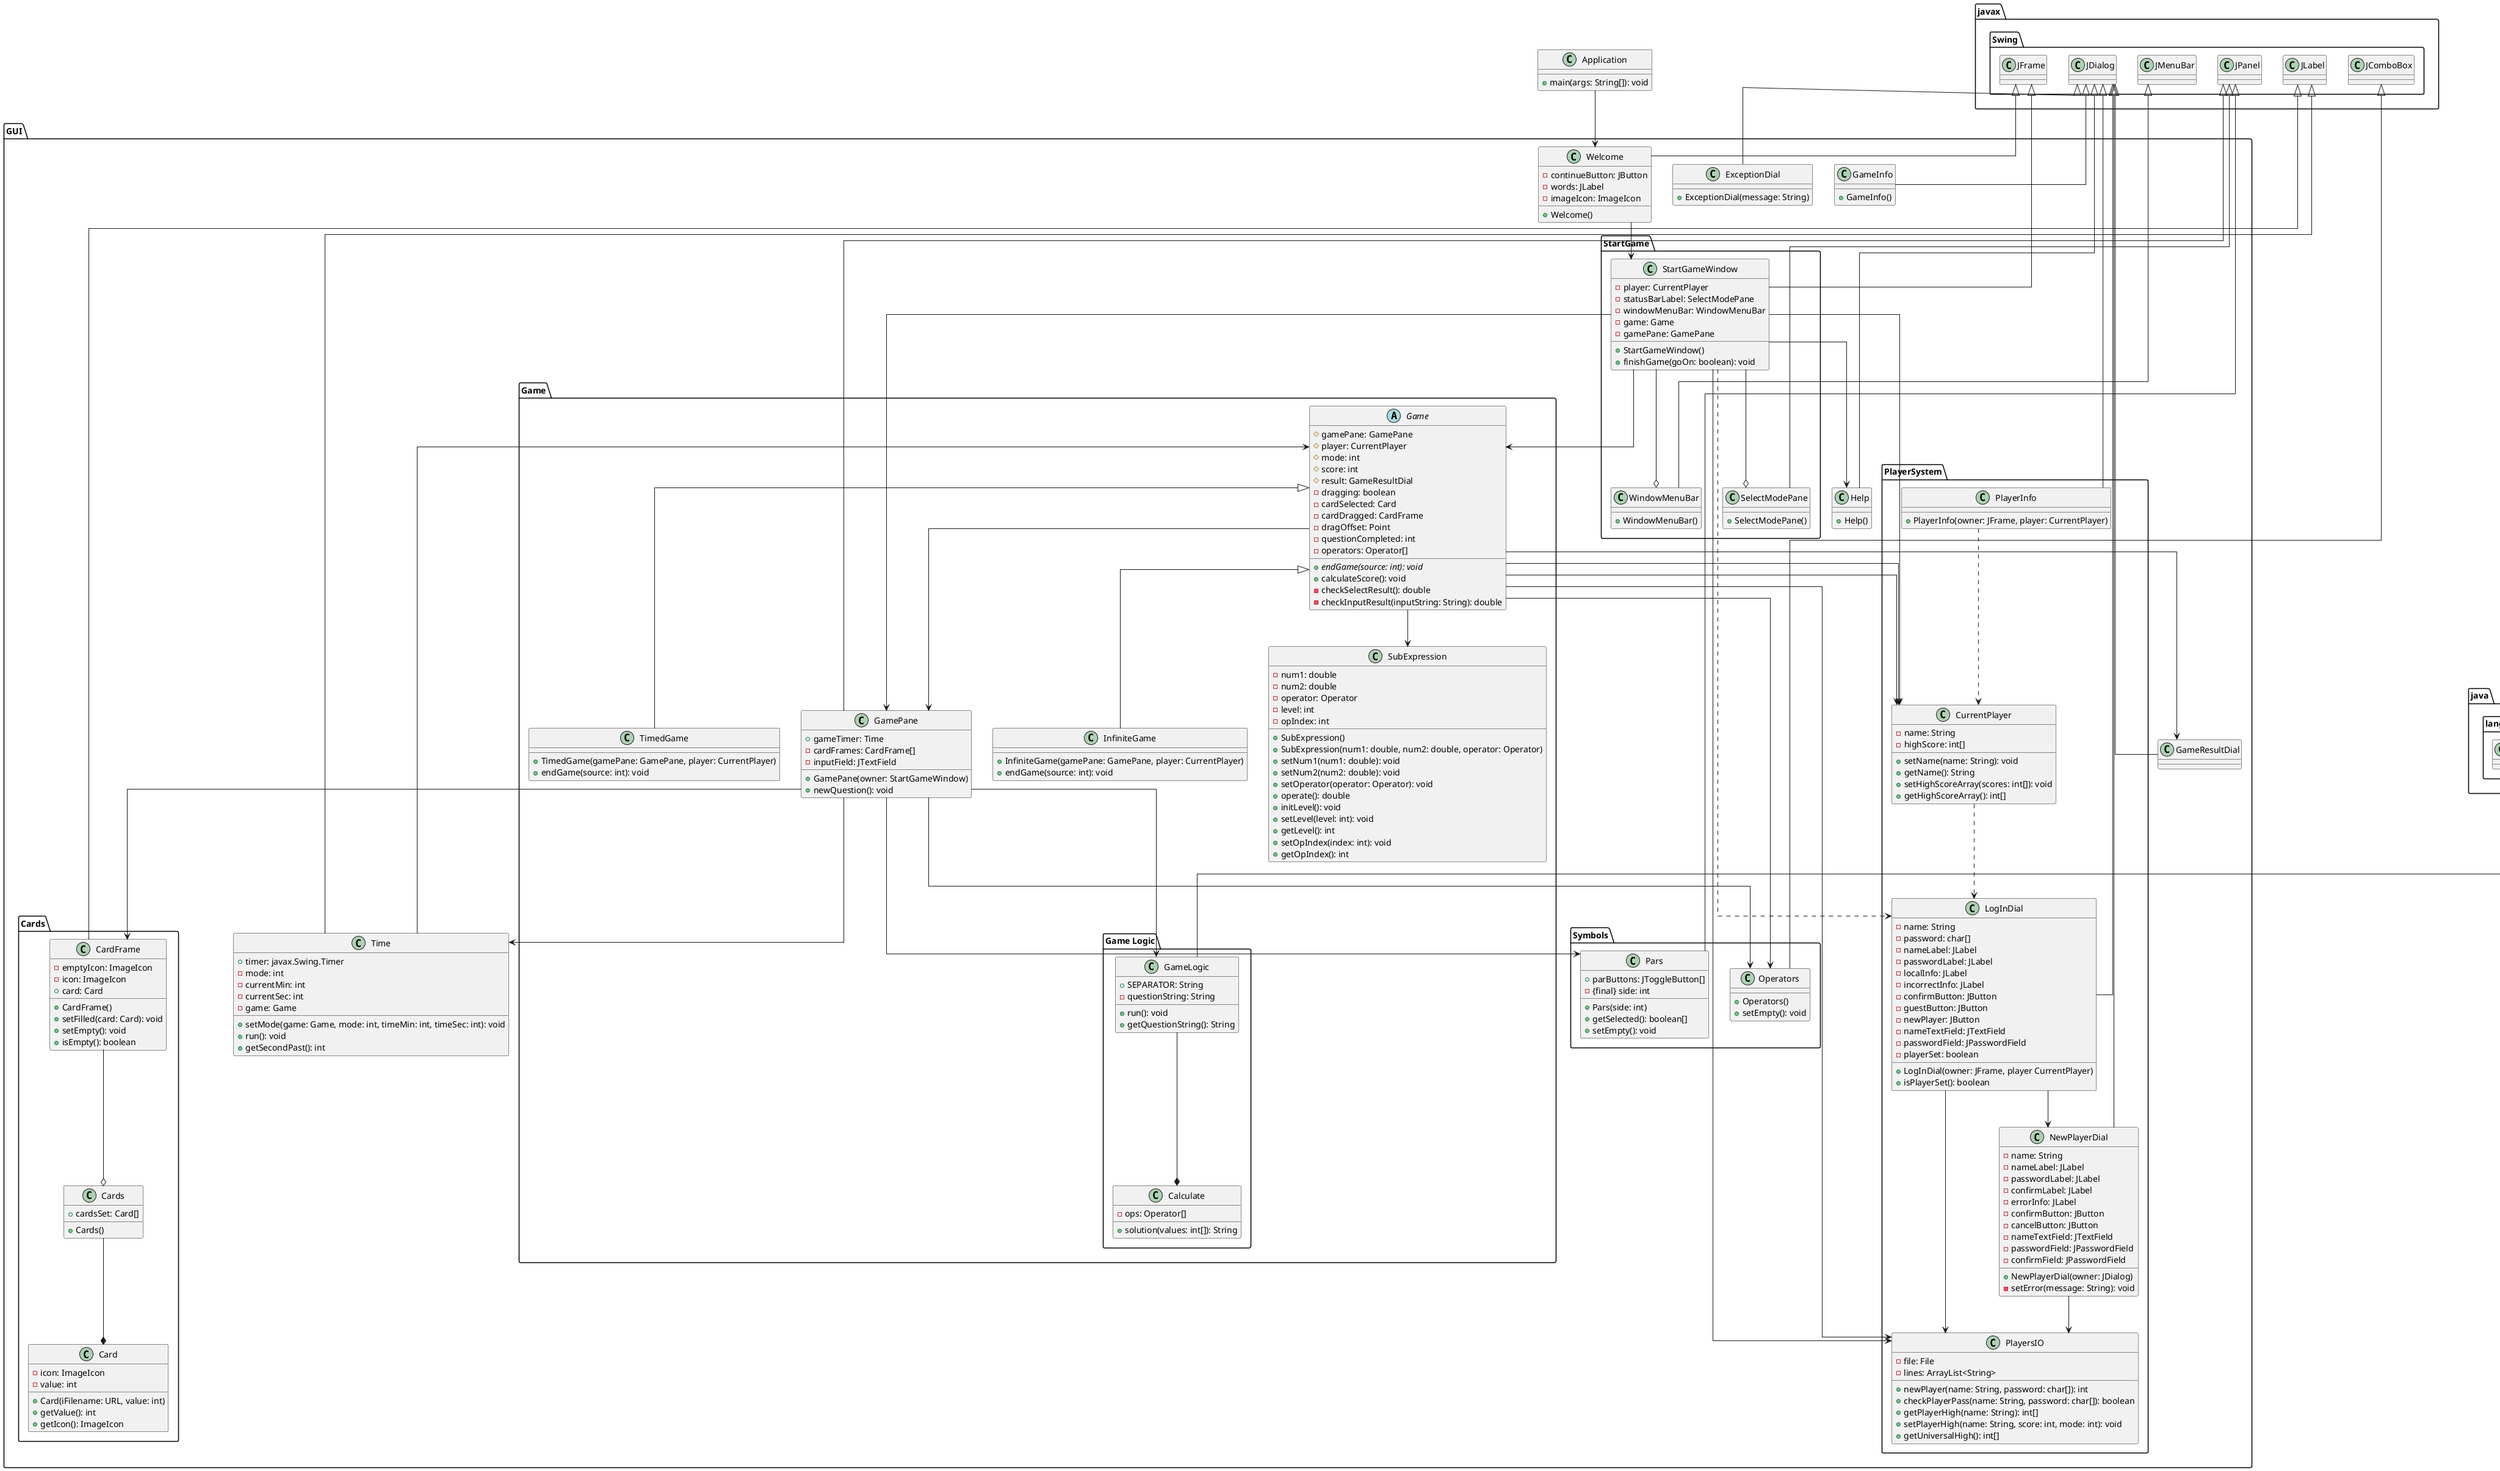 @startuml
skinparam linetype ortho

class Application {
    +main(args: String[]): void
}

package "javax.Swing"{
class JLabel
class JFrame
class JDialog
class JPanel
class JComboBox
}
class java.lang.Thread

package "GUI" {
package "PlayerSystem" {
    class CurrentPlayer {
        -name: String
        -highScore: int[]
        +setName(name: String): void
        +getName(): String
        +setHighScoreArray(scores: int[]): void
        +getHighScoreArray(): int[]
    }
    class PlayersIO {
        -file: File
        -lines: ArrayList<String>
        +newPlayer(name: String, password: char[]): int
        +checkPlayerPass(name: String, password: char[]): boolean
        +getPlayerHigh(name: String): int[]
        +setPlayerHigh(name: String, score: int, mode: int): void
        +getUniversalHigh(): int[]
    }
    class LogInDial extends javax.Swing.JDialog{
        -name: String
        -password: char[]
        -nameLabel: JLabel
        -passwordLabel: JLabel
        -localInfo: JLabel
        -incorrectInfo: JLabel
        -confirmButton: JButton
        -guestButton: JButton
        -newPlayer: JButton
        -nameTextField: JTextField
        -passwordField: JPasswordField
        -playerSet: boolean
        +LogInDial(owner: JFrame, player CurrentPlayer)
        +isPlayerSet(): boolean
    }

    class NewPlayerDial extends javax.Swing.JDialog{
        -name: String
        -nameLabel: JLabel
        -passwordLabel: JLabel
        -confirmLabel: JLabel
        -errorInfo: JLabel
        -confirmButton: JButton
        -cancelButton: JButton
        -nameTextField: JTextField
        -passwordField: JPasswordField
        -confirmField: JPasswordField
        +NewPlayerDial(owner: JDialog)
        -setError(message: String): void
}
    class PlayerInfo extends javax.Swing.JDialog{
    +PlayerInfo(owner: JFrame, player: CurrentPlayer)
    }
    LogInDial --> PlayersIO
    CurrentPlayer ..> LogInDial
    LogInDial --> NewPlayerDial
    NewPlayerDial --> PlayersIO
    PlayerInfo ..> CurrentPlayer

}
    package "StartGame"{
    class StartGameWindow extends javax.Swing.JFrame {
            -player: CurrentPlayer
            -statusBarLabel: SelectModePane
            -windowMenuBar: WindowMenuBar
            -game: Game
            -gamePane: GamePane
            +StartGameWindow()
            +finishGame(goOn: boolean): void
        }
    class SelectModePane extends javax.Swing.JPanel{
        +SelectModePane()
    }
    class WindowMenuBar extends javax.Swing.JMenuBar{
        +WindowMenuBar()
    }
    StartGameWindow --o SelectModePane
    StartGameWindow --o WindowMenuBar
}
    package "Cards" {
        class Cards {
            +cardsSet: Card[]
            +Cards()
        }

        class Card {
            -icon: ImageIcon
            -value: int
            +Card(iFilename: URL, value: int)
            +getValue(): int
            +getIcon(): ImageIcon
        }

        class CardFrame extends javax.Swing.JLabel {
            -emptyIcon: ImageIcon
            -icon: ImageIcon
            +card: Card
            +CardFrame()
            +setFilled(card: Card): void
            +setEmpty(): void
            +isEmpty(): boolean
        }
        CardFrame --o Cards
        Cards --* Card
    }

    package "Game"{
        package "Game Logic" {
            class GameLogic extends java.lang.Thread {
                            +SEPARATOR: String
                            -questionString: String
                            +run(): void
                            +getQuestionString(): String
                        }
            class Calculate {
                -ops: Operator[]
                +solution(values: int[]): String
                }
        }
            abstract class Game {
                #gamePane: GamePane
                #player: CurrentPlayer
                #mode: int
                #score: int
                #result: GameResultDial
                -dragging: boolean
                -cardSelected: Card
                -cardDragged: CardFrame
                -dragOffset: Point
                -questionCompleted: int
                -operators: Operator[]
                +{abstract}endGame(source: int): void
                +calculateScore(): void
                -checkSelectResult(): double
                -checkInputResult(inputString: String): double
            }

            class TimedGame extends Game {
                +TimedGame(gamePane: GamePane, player: CurrentPlayer)
                +endGame(source: int): void
            }

            class InfiniteGame extends Game {
                +InfiniteGame(gamePane: GamePane, player: CurrentPlayer)
                +endGame(source: int): void
            }

            class GamePane extends javax.Swing.JPanel {
                +gameTimer: Time
                -cardFrames: CardFrame[]
                -inputField: JTextField
                +GamePane(owner: StartGameWindow)
                +newQuestion(): void
            }

            class SubExpression {
                -num1: double
                -num2: double
                -operator: Operator
                -level: int
                -opIndex: int
                +SubExpression()
                +SubExpression(num1: double, num2: double, operator: Operator)
                +setNum1(num1: double): void
                +setNum2(num2: double): void
                +setOperator(operator: Operator): void
                +operate(): double
                +initLevel(): void
                +setLevel(level: int): void
                +getLevel(): int
                +setOpIndex(index: int): void
                +getOpIndex(): int
            }



    GUI.Game.Game --> GUI.GameResultDial
    GUI.Game.Game --> GamePane
    GUI.Game.Game --> CurrentPlayer
    GUI.Game.Game --> PlayersIO
    GUI.Game.Game --> GUI.Symbols.Operators
    GUI.Game.Game --> GUI.Game.SubExpression
    }

    class Welcome extends javax.Swing.JFrame {
        -continueButton: JButton
        -words: JLabel
        -imageIcon: ImageIcon
        +Welcome()
    }



    class GameResultDial extends javax.Swing.JDialog
    class GameInfo extends javax.Swing.JDialog{
        +GameInfo()
    }
    class Help extends javax.Swing.JDialog{
        +Help()
    }
    StartGameWindow --> GUI.Help
    class ExceptionDial extends javax.Swing.JDialog{
        +ExceptionDial(message: String)
    }
    class Time extends javax.Swing.JLabel {
        +timer: javax.Swing.Timer
        -mode: int
        -currentMin: int
        -currentSec: int
        -game: Game
        +setMode(game: Game, mode: int, timeMin: int, timeSec: int): void
        +run(): void
        +getSecondPast(): int
    }
    package "Symbols"{
        class Operators extends javax.Swing.JComboBox {
                +Operators()
                +setEmpty(): void
            }
        class Pars extends javax.Swing.JPanel {
                +parButtons: JToggleButton[]
                -{final} side: int
                +Pars(side: int)
                +getSelected(): boolean[]
                +setEmpty(): void
            }
    }

}


GameLogic --* Calculate




' 引用关系
Application --> Welcome
Welcome --> StartGameWindow
StartGameWindow --> GUI.Game.Game
StartGameWindow --> GamePane
StartGameWindow --> CurrentPlayer
StartGameWindow --> PlayersIO
StartGameWindow ..> LogInDial

GamePane --> Time
GamePane --> CardFrame
GamePane --> Operators
GamePane --> Pars
GamePane --> GameLogic
Time --> GUI.Game.Game
GUI.Game.Game --> CurrentPlayer


@enduml
